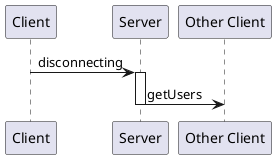 @startuml disconnecting

Client -> Server: disconnecting
activate Server
Server -> "Other Client": getUsers
deactivate Server

@enduml
